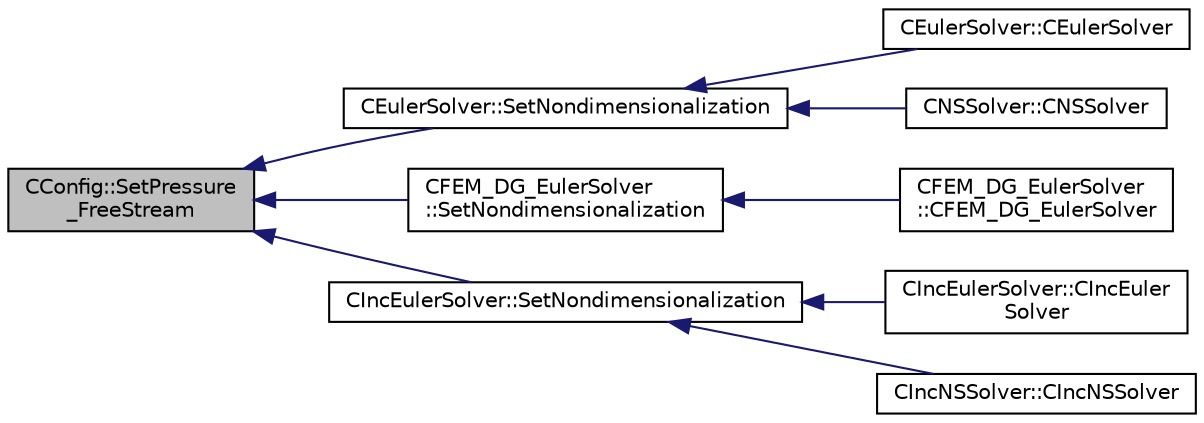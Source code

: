 digraph "CConfig::SetPressure_FreeStream"
{
  edge [fontname="Helvetica",fontsize="10",labelfontname="Helvetica",labelfontsize="10"];
  node [fontname="Helvetica",fontsize="10",shape=record];
  rankdir="LR";
  Node15291 [label="CConfig::SetPressure\l_FreeStream",height=0.2,width=0.4,color="black", fillcolor="grey75", style="filled", fontcolor="black"];
  Node15291 -> Node15292 [dir="back",color="midnightblue",fontsize="10",style="solid",fontname="Helvetica"];
  Node15292 [label="CEulerSolver::SetNondimensionalization",height=0.2,width=0.4,color="black", fillcolor="white", style="filled",URL="$class_c_euler_solver.html#a1c633d6e77fefb2e76308e2ba0af0c2c",tooltip="Set the solver nondimensionalization. "];
  Node15292 -> Node15293 [dir="back",color="midnightblue",fontsize="10",style="solid",fontname="Helvetica"];
  Node15293 [label="CEulerSolver::CEulerSolver",height=0.2,width=0.4,color="black", fillcolor="white", style="filled",URL="$class_c_euler_solver.html#ae1e74218b4e943111b100d7ddcbd4db9"];
  Node15292 -> Node15294 [dir="back",color="midnightblue",fontsize="10",style="solid",fontname="Helvetica"];
  Node15294 [label="CNSSolver::CNSSolver",height=0.2,width=0.4,color="black", fillcolor="white", style="filled",URL="$class_c_n_s_solver.html#a2a8ad49c42b4546696e631cf44b7788b"];
  Node15291 -> Node15295 [dir="back",color="midnightblue",fontsize="10",style="solid",fontname="Helvetica"];
  Node15295 [label="CFEM_DG_EulerSolver\l::SetNondimensionalization",height=0.2,width=0.4,color="black", fillcolor="white", style="filled",URL="$class_c_f_e_m___d_g___euler_solver.html#a31316dc2fe564329d9bb372961b10a3a",tooltip="Set the fluid solver nondimensionalization. "];
  Node15295 -> Node15296 [dir="back",color="midnightblue",fontsize="10",style="solid",fontname="Helvetica"];
  Node15296 [label="CFEM_DG_EulerSolver\l::CFEM_DG_EulerSolver",height=0.2,width=0.4,color="black", fillcolor="white", style="filled",URL="$class_c_f_e_m___d_g___euler_solver.html#a70d30ef9e7cd7620d54ec73f4b1ed28c"];
  Node15291 -> Node15297 [dir="back",color="midnightblue",fontsize="10",style="solid",fontname="Helvetica"];
  Node15297 [label="CIncEulerSolver::SetNondimensionalization",height=0.2,width=0.4,color="black", fillcolor="white", style="filled",URL="$class_c_inc_euler_solver.html#a2cffaa24417cb3803d36d38b3874d6d0",tooltip="Set the solver nondimensionalization. "];
  Node15297 -> Node15298 [dir="back",color="midnightblue",fontsize="10",style="solid",fontname="Helvetica"];
  Node15298 [label="CIncEulerSolver::CIncEuler\lSolver",height=0.2,width=0.4,color="black", fillcolor="white", style="filled",URL="$class_c_inc_euler_solver.html#a91f644b8f9a00215bac5bcd31dfc06d8"];
  Node15297 -> Node15299 [dir="back",color="midnightblue",fontsize="10",style="solid",fontname="Helvetica"];
  Node15299 [label="CIncNSSolver::CIncNSSolver",height=0.2,width=0.4,color="black", fillcolor="white", style="filled",URL="$class_c_inc_n_s_solver.html#a82152ac7e91fb1c5c073d98a1f08e2aa"];
}
